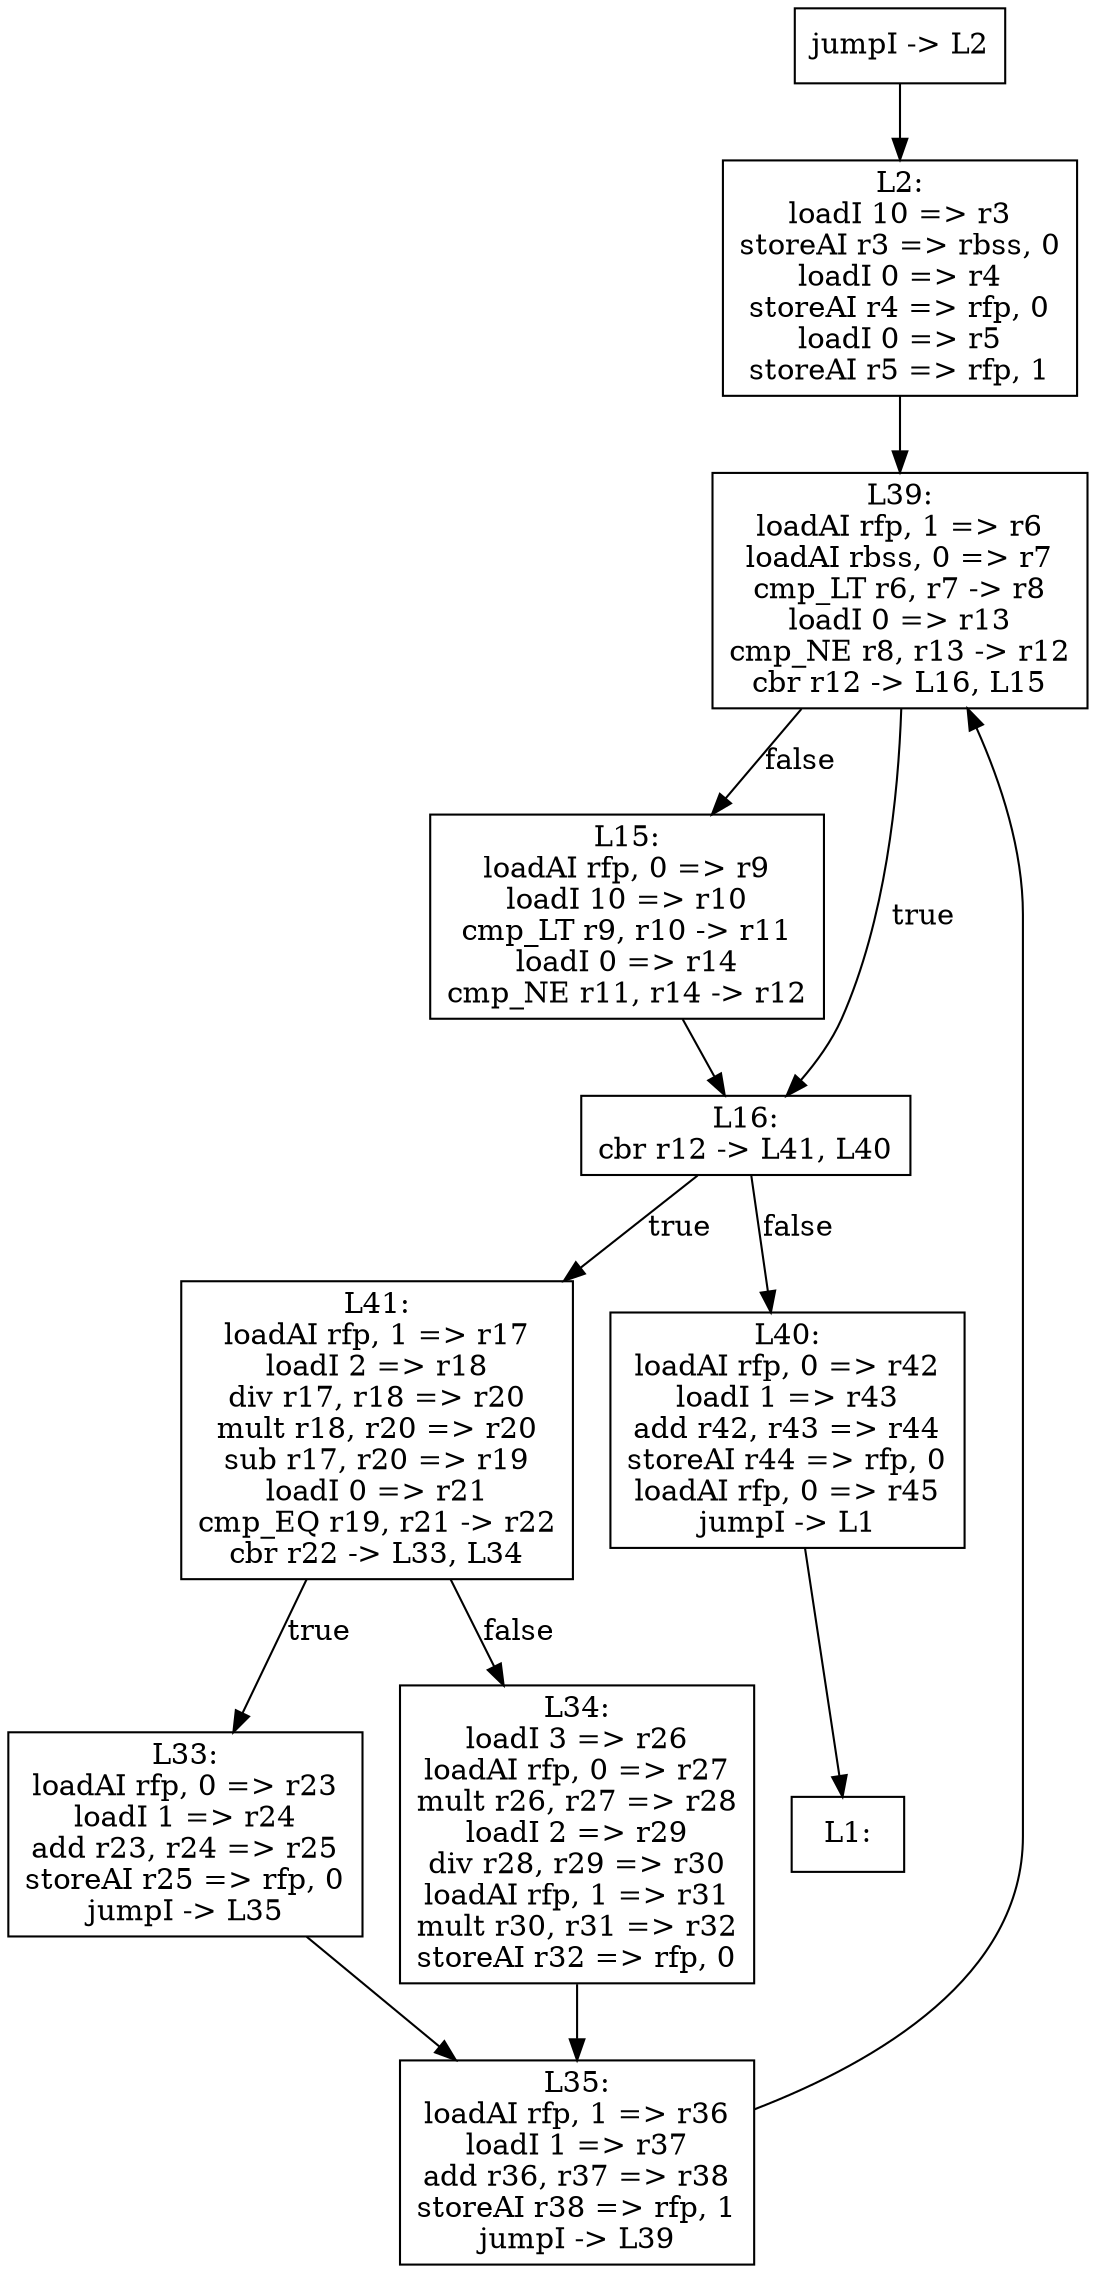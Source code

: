 digraph {
node [shape="box"];
"-1" [label="jumpI -> L2
"];
"2" [label="L2:
loadI 10 => r3
storeAI r3 => rbss, 0
loadI 0 => r4
storeAI r4 => rfp, 0
loadI 0 => r5
storeAI r5 => rfp, 1
"];
"39" [label="L39:
loadAI rfp, 1 => r6
loadAI rbss, 0 => r7
cmp_LT r6, r7 -> r8
loadI 0 => r13
cmp_NE r8, r13 -> r12
cbr r12 -> L16, L15
"];
"15" [label="L15:
loadAI rfp, 0 => r9
loadI 10 => r10
cmp_LT r9, r10 -> r11
loadI 0 => r14
cmp_NE r11, r14 -> r12
"];
"16" [label="L16:
cbr r12 -> L41, L40
"];
"41" [label="L41:
loadAI rfp, 1 => r17
loadI 2 => r18
div r17, r18 => r20
mult r18, r20 => r20
sub r17, r20 => r19
loadI 0 => r21
cmp_EQ r19, r21 -> r22
cbr r22 -> L33, L34
"];
"33" [label="L33:
loadAI rfp, 0 => r23
loadI 1 => r24
add r23, r24 => r25
storeAI r25 => rfp, 0
jumpI -> L35
"];
"34" [label="L34:
loadI 3 => r26
loadAI rfp, 0 => r27
mult r26, r27 => r28
loadI 2 => r29
div r28, r29 => r30
loadAI rfp, 1 => r31
mult r30, r31 => r32
storeAI r32 => rfp, 0
"];
"35" [label="L35:
loadAI rfp, 1 => r36
loadI 1 => r37
add r36, r37 => r38
storeAI r38 => rfp, 1
jumpI -> L39
"];
"40" [label="L40:
loadAI rfp, 0 => r42
loadI 1 => r43
add r42, r43 => r44
storeAI r44 => rfp, 0
loadAI rfp, 0 => r45
jumpI -> L1
"];
"1" [label="L1:
"];
"-1" -> "2";
"2" -> "39";
"39" -> "16" [label="true"];
"39" -> "15" [label="false"];
"15" -> "16";
"16" -> "41" [label="true"];
"16" -> "40" [label="false"];
"41" -> "33" [label="true"];
"41" -> "34" [label="false"];
"33" -> "35";
"34" -> "35";
"35" -> "39";
"40" -> "1";
}
